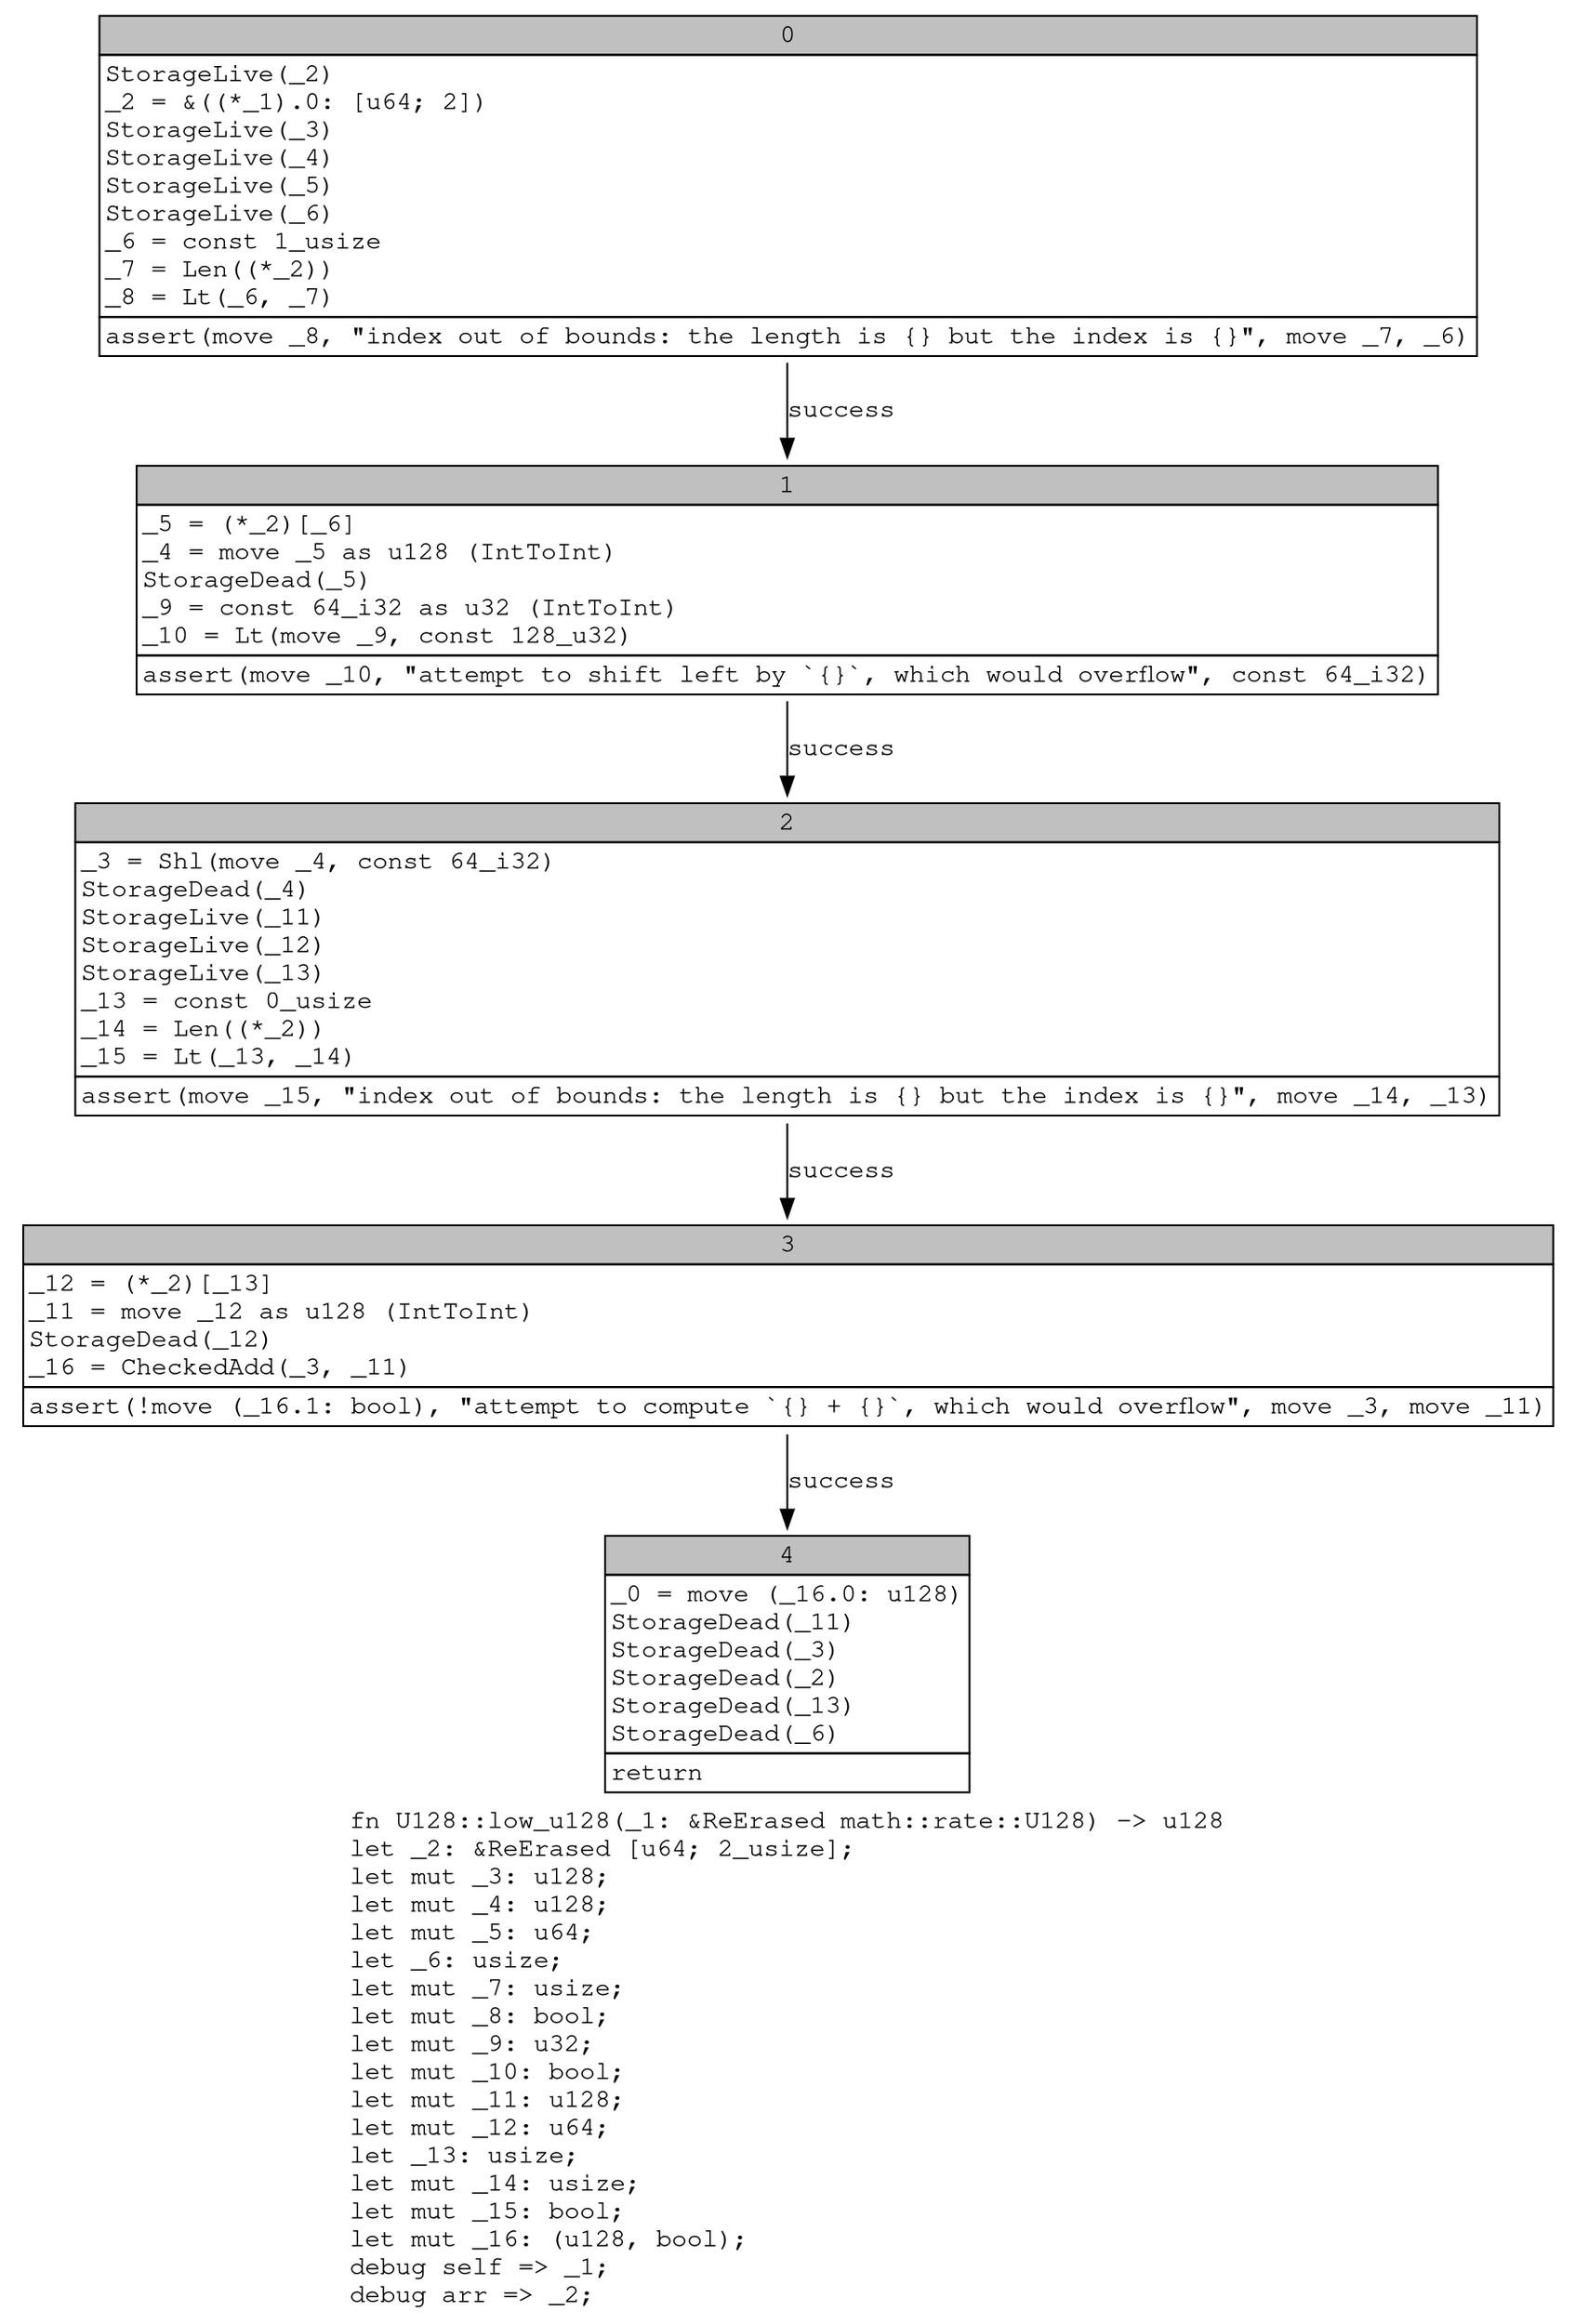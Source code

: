 digraph Mir_0_1313 {
    graph [fontname="Courier, monospace"];
    node [fontname="Courier, monospace"];
    edge [fontname="Courier, monospace"];
    label=<fn U128::low_u128(_1: &amp;ReErased math::rate::U128) -&gt; u128<br align="left"/>let _2: &amp;ReErased [u64; 2_usize];<br align="left"/>let mut _3: u128;<br align="left"/>let mut _4: u128;<br align="left"/>let mut _5: u64;<br align="left"/>let _6: usize;<br align="left"/>let mut _7: usize;<br align="left"/>let mut _8: bool;<br align="left"/>let mut _9: u32;<br align="left"/>let mut _10: bool;<br align="left"/>let mut _11: u128;<br align="left"/>let mut _12: u64;<br align="left"/>let _13: usize;<br align="left"/>let mut _14: usize;<br align="left"/>let mut _15: bool;<br align="left"/>let mut _16: (u128, bool);<br align="left"/>debug self =&gt; _1;<br align="left"/>debug arr =&gt; _2;<br align="left"/>>;
    bb0__0_1313 [shape="none", label=<<table border="0" cellborder="1" cellspacing="0"><tr><td bgcolor="gray" align="center" colspan="1">0</td></tr><tr><td align="left" balign="left">StorageLive(_2)<br/>_2 = &amp;((*_1).0: [u64; 2])<br/>StorageLive(_3)<br/>StorageLive(_4)<br/>StorageLive(_5)<br/>StorageLive(_6)<br/>_6 = const 1_usize<br/>_7 = Len((*_2))<br/>_8 = Lt(_6, _7)<br/></td></tr><tr><td align="left">assert(move _8, &quot;index out of bounds: the length is {} but the index is {}&quot;, move _7, _6)</td></tr></table>>];
    bb1__0_1313 [shape="none", label=<<table border="0" cellborder="1" cellspacing="0"><tr><td bgcolor="gray" align="center" colspan="1">1</td></tr><tr><td align="left" balign="left">_5 = (*_2)[_6]<br/>_4 = move _5 as u128 (IntToInt)<br/>StorageDead(_5)<br/>_9 = const 64_i32 as u32 (IntToInt)<br/>_10 = Lt(move _9, const 128_u32)<br/></td></tr><tr><td align="left">assert(move _10, &quot;attempt to shift left by `{}`, which would overflow&quot;, const 64_i32)</td></tr></table>>];
    bb2__0_1313 [shape="none", label=<<table border="0" cellborder="1" cellspacing="0"><tr><td bgcolor="gray" align="center" colspan="1">2</td></tr><tr><td align="left" balign="left">_3 = Shl(move _4, const 64_i32)<br/>StorageDead(_4)<br/>StorageLive(_11)<br/>StorageLive(_12)<br/>StorageLive(_13)<br/>_13 = const 0_usize<br/>_14 = Len((*_2))<br/>_15 = Lt(_13, _14)<br/></td></tr><tr><td align="left">assert(move _15, &quot;index out of bounds: the length is {} but the index is {}&quot;, move _14, _13)</td></tr></table>>];
    bb3__0_1313 [shape="none", label=<<table border="0" cellborder="1" cellspacing="0"><tr><td bgcolor="gray" align="center" colspan="1">3</td></tr><tr><td align="left" balign="left">_12 = (*_2)[_13]<br/>_11 = move _12 as u128 (IntToInt)<br/>StorageDead(_12)<br/>_16 = CheckedAdd(_3, _11)<br/></td></tr><tr><td align="left">assert(!move (_16.1: bool), &quot;attempt to compute `{} + {}`, which would overflow&quot;, move _3, move _11)</td></tr></table>>];
    bb4__0_1313 [shape="none", label=<<table border="0" cellborder="1" cellspacing="0"><tr><td bgcolor="gray" align="center" colspan="1">4</td></tr><tr><td align="left" balign="left">_0 = move (_16.0: u128)<br/>StorageDead(_11)<br/>StorageDead(_3)<br/>StorageDead(_2)<br/>StorageDead(_13)<br/>StorageDead(_6)<br/></td></tr><tr><td align="left">return</td></tr></table>>];
    bb0__0_1313 -> bb1__0_1313 [label="success"];
    bb1__0_1313 -> bb2__0_1313 [label="success"];
    bb2__0_1313 -> bb3__0_1313 [label="success"];
    bb3__0_1313 -> bb4__0_1313 [label="success"];
}
